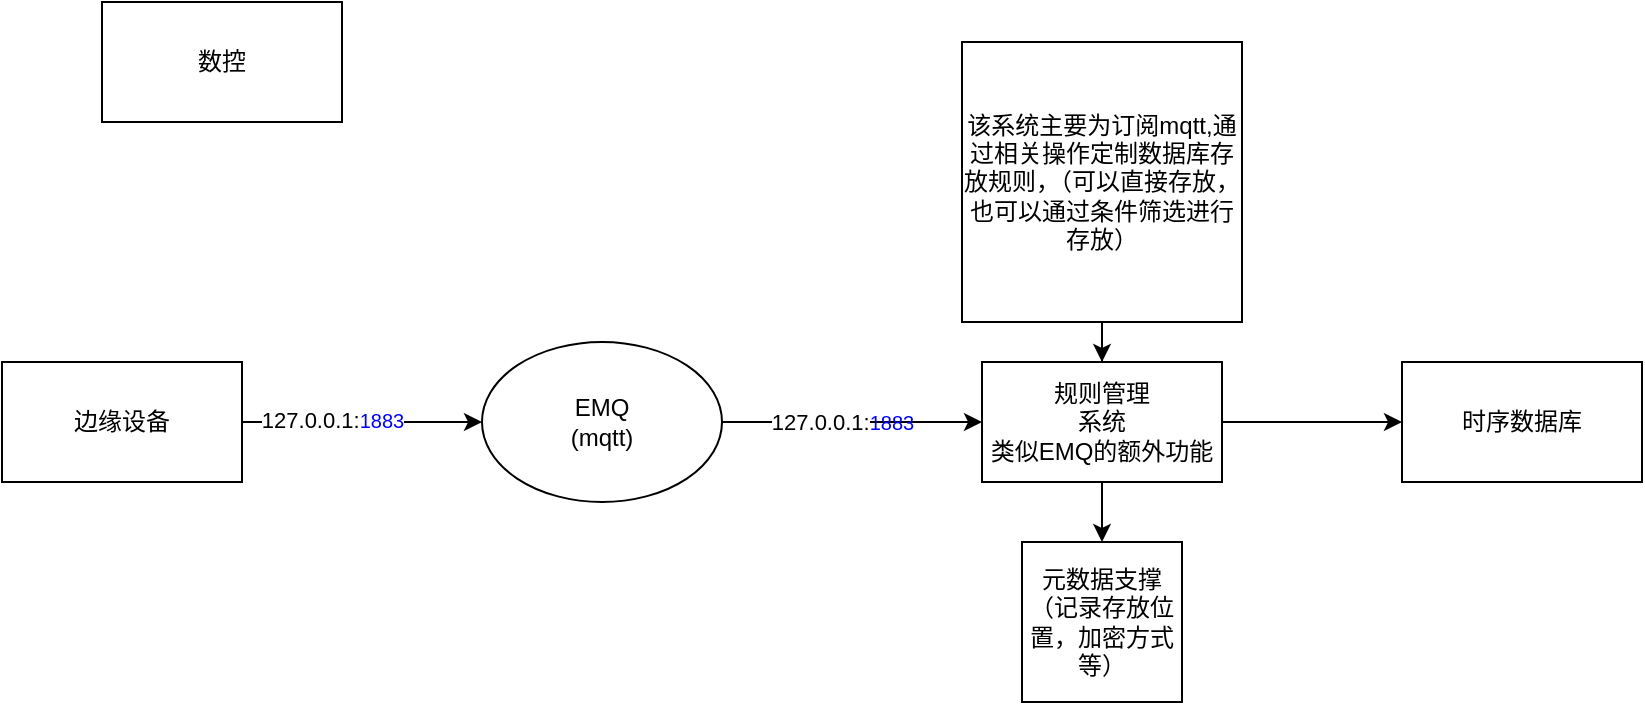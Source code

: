 <mxfile version="13.9.9" type="github">
  <diagram name="Page-1" id="0783ab3e-0a74-02c8-0abd-f7b4e66b4bec">
    <mxGraphModel dx="1158" dy="1753" grid="1" gridSize="10" guides="1" tooltips="1" connect="1" arrows="1" fold="1" page="1" pageScale="1" pageWidth="850" pageHeight="1100" background="#ffffff" math="0" shadow="0">
      <root>
        <mxCell id="0" />
        <mxCell id="1" parent="0" />
        <mxCell id="bwNq5nRPrB04uEK8HV7U-5" style="edgeStyle=orthogonalEdgeStyle;rounded=0;orthogonalLoop=1;jettySize=auto;html=1;exitX=1;exitY=0.5;exitDx=0;exitDy=0;" edge="1" parent="1" source="bwNq5nRPrB04uEK8HV7U-2" target="bwNq5nRPrB04uEK8HV7U-4">
          <mxGeometry relative="1" as="geometry" />
        </mxCell>
        <mxCell id="bwNq5nRPrB04uEK8HV7U-14" value="127.0.0.1:&lt;span style=&quot;color: rgb(0 , 0 , 255)&quot;&gt;&lt;font style=&quot;font-size: 10px&quot;&gt;1883&lt;/font&gt;&lt;/span&gt;" style="edgeLabel;html=1;align=center;verticalAlign=middle;resizable=0;points=[];" vertex="1" connectable="0" parent="bwNq5nRPrB04uEK8HV7U-5">
          <mxGeometry x="-0.247" y="1" relative="1" as="geometry">
            <mxPoint as="offset" />
          </mxGeometry>
        </mxCell>
        <mxCell id="bwNq5nRPrB04uEK8HV7U-2" value="边缘设备" style="rounded=0;whiteSpace=wrap;html=1;" vertex="1" parent="1">
          <mxGeometry x="30" y="60" width="120" height="60" as="geometry" />
        </mxCell>
        <mxCell id="bwNq5nRPrB04uEK8HV7U-18" style="edgeStyle=none;rounded=0;orthogonalLoop=1;jettySize=auto;html=1;exitX=1;exitY=0.5;exitDx=0;exitDy=0;" edge="1" parent="1" source="bwNq5nRPrB04uEK8HV7U-4" target="bwNq5nRPrB04uEK8HV7U-6">
          <mxGeometry relative="1" as="geometry" />
        </mxCell>
        <mxCell id="bwNq5nRPrB04uEK8HV7U-4" value="EMQ&lt;br&gt;(mqtt)" style="ellipse;whiteSpace=wrap;html=1;" vertex="1" parent="1">
          <mxGeometry x="270" y="50" width="120" height="80" as="geometry" />
        </mxCell>
        <mxCell id="bwNq5nRPrB04uEK8HV7U-11" style="edgeStyle=none;rounded=0;orthogonalLoop=1;jettySize=auto;html=1;exitX=1;exitY=0.5;exitDx=0;exitDy=0;" edge="1" parent="1" source="bwNq5nRPrB04uEK8HV7U-6" target="bwNq5nRPrB04uEK8HV7U-10">
          <mxGeometry relative="1" as="geometry" />
        </mxCell>
        <mxCell id="bwNq5nRPrB04uEK8HV7U-13" style="edgeStyle=none;rounded=0;orthogonalLoop=1;jettySize=auto;html=1;exitX=0.5;exitY=1;exitDx=0;exitDy=0;entryX=0.5;entryY=0;entryDx=0;entryDy=0;" edge="1" parent="1" source="bwNq5nRPrB04uEK8HV7U-6" target="bwNq5nRPrB04uEK8HV7U-12">
          <mxGeometry relative="1" as="geometry" />
        </mxCell>
        <mxCell id="bwNq5nRPrB04uEK8HV7U-6" value="规则管理&lt;br&gt;系统&lt;br&gt;类似EMQ的额外功能" style="rounded=0;whiteSpace=wrap;html=1;" vertex="1" parent="1">
          <mxGeometry x="520" y="60" width="120" height="60" as="geometry" />
        </mxCell>
        <mxCell id="bwNq5nRPrB04uEK8HV7U-9" style="edgeStyle=orthogonalEdgeStyle;rounded=0;orthogonalLoop=1;jettySize=auto;html=1;exitX=0.5;exitY=1;exitDx=0;exitDy=0;" edge="1" parent="1" source="bwNq5nRPrB04uEK8HV7U-8" target="bwNq5nRPrB04uEK8HV7U-6">
          <mxGeometry relative="1" as="geometry" />
        </mxCell>
        <mxCell id="bwNq5nRPrB04uEK8HV7U-8" value="该系统主要为订阅mqtt,通过相关操作定制数据库存放规则，（可以直接存放，也可以通过条件筛选进行存放）" style="whiteSpace=wrap;html=1;aspect=fixed;" vertex="1" parent="1">
          <mxGeometry x="510" y="-100" width="140" height="140" as="geometry" />
        </mxCell>
        <mxCell id="bwNq5nRPrB04uEK8HV7U-10" value="时序数据库" style="rounded=0;whiteSpace=wrap;html=1;" vertex="1" parent="1">
          <mxGeometry x="730" y="60" width="120" height="60" as="geometry" />
        </mxCell>
        <mxCell id="bwNq5nRPrB04uEK8HV7U-12" value="元数据支撑（记录存放位置，加密方式等）" style="whiteSpace=wrap;html=1;aspect=fixed;" vertex="1" parent="1">
          <mxGeometry x="540" y="150" width="80" height="80" as="geometry" />
        </mxCell>
        <mxCell id="bwNq5nRPrB04uEK8HV7U-15" value="&lt;span style=&quot;font-size: 11px ; background-color: rgb(255 , 255 , 255)&quot;&gt;127.0.0.1:&lt;/span&gt;&lt;span style=&quot;font-size: 11px ; color: rgb(0 , 0 , 255)&quot;&gt;&lt;font style=&quot;font-size: 10px&quot;&gt;1883&lt;/font&gt;&lt;/span&gt;" style="text;html=1;align=center;verticalAlign=middle;resizable=0;points=[];autosize=1;" vertex="1" parent="1">
          <mxGeometry x="400" y="80" width="100" height="20" as="geometry" />
        </mxCell>
        <mxCell id="bwNq5nRPrB04uEK8HV7U-19" value="数控" style="rounded=0;whiteSpace=wrap;html=1;" vertex="1" parent="1">
          <mxGeometry x="80" y="-120" width="120" height="60" as="geometry" />
        </mxCell>
      </root>
    </mxGraphModel>
  </diagram>
</mxfile>
